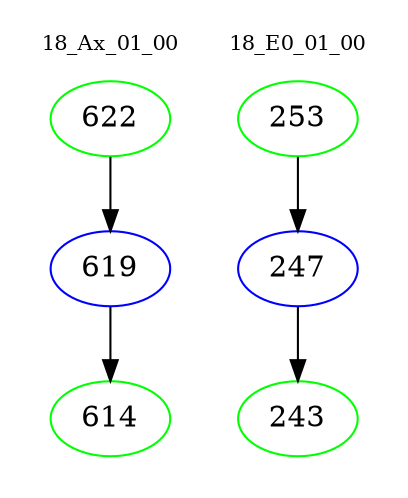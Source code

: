 digraph{
subgraph cluster_0 {
color = white
label = "18_Ax_01_00";
fontsize=10;
T0_622 [label="622", color="green"]
T0_622 -> T0_619 [color="black"]
T0_619 [label="619", color="blue"]
T0_619 -> T0_614 [color="black"]
T0_614 [label="614", color="green"]
}
subgraph cluster_1 {
color = white
label = "18_E0_01_00";
fontsize=10;
T1_253 [label="253", color="green"]
T1_253 -> T1_247 [color="black"]
T1_247 [label="247", color="blue"]
T1_247 -> T1_243 [color="black"]
T1_243 [label="243", color="green"]
}
}
